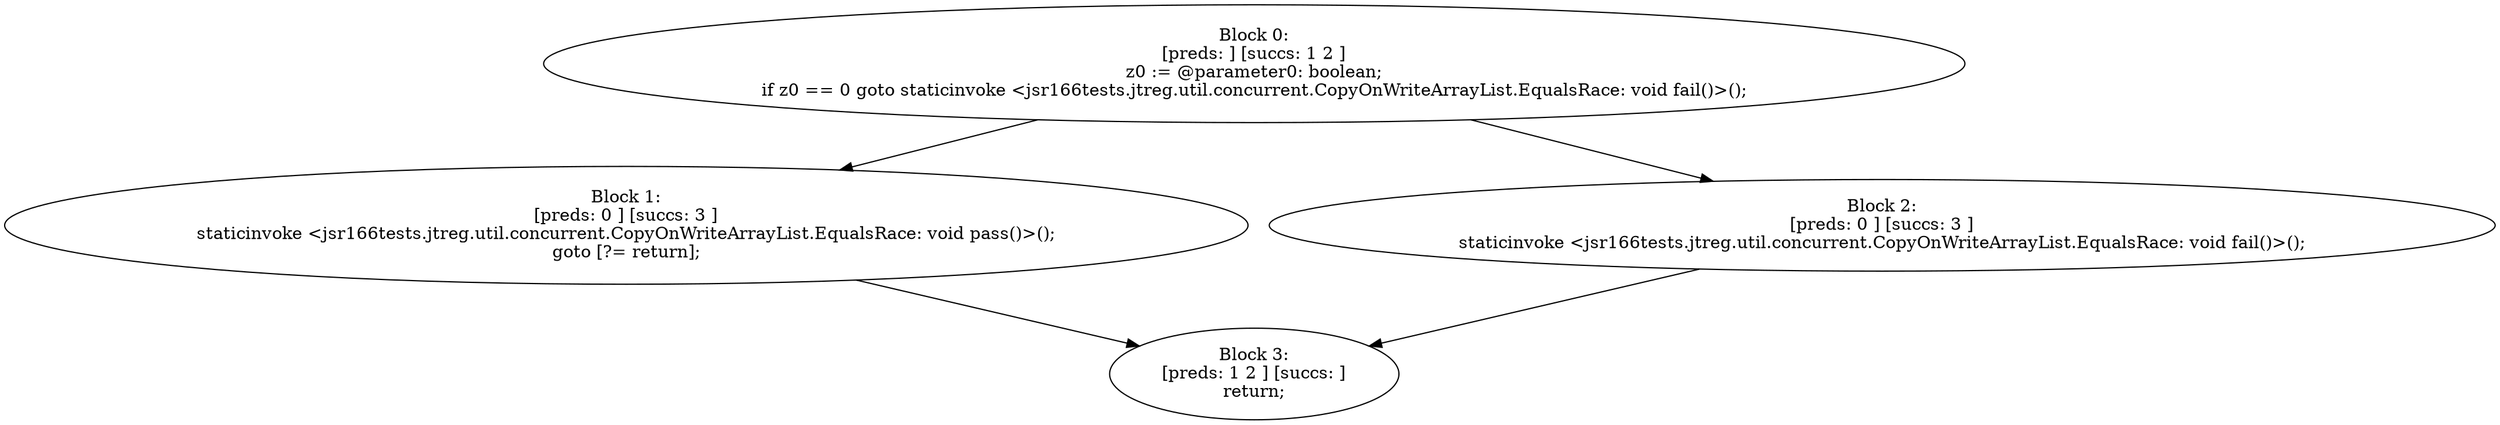 digraph "unitGraph" {
    "Block 0:
[preds: ] [succs: 1 2 ]
z0 := @parameter0: boolean;
if z0 == 0 goto staticinvoke <jsr166tests.jtreg.util.concurrent.CopyOnWriteArrayList.EqualsRace: void fail()>();
"
    "Block 1:
[preds: 0 ] [succs: 3 ]
staticinvoke <jsr166tests.jtreg.util.concurrent.CopyOnWriteArrayList.EqualsRace: void pass()>();
goto [?= return];
"
    "Block 2:
[preds: 0 ] [succs: 3 ]
staticinvoke <jsr166tests.jtreg.util.concurrent.CopyOnWriteArrayList.EqualsRace: void fail()>();
"
    "Block 3:
[preds: 1 2 ] [succs: ]
return;
"
    "Block 0:
[preds: ] [succs: 1 2 ]
z0 := @parameter0: boolean;
if z0 == 0 goto staticinvoke <jsr166tests.jtreg.util.concurrent.CopyOnWriteArrayList.EqualsRace: void fail()>();
"->"Block 1:
[preds: 0 ] [succs: 3 ]
staticinvoke <jsr166tests.jtreg.util.concurrent.CopyOnWriteArrayList.EqualsRace: void pass()>();
goto [?= return];
";
    "Block 0:
[preds: ] [succs: 1 2 ]
z0 := @parameter0: boolean;
if z0 == 0 goto staticinvoke <jsr166tests.jtreg.util.concurrent.CopyOnWriteArrayList.EqualsRace: void fail()>();
"->"Block 2:
[preds: 0 ] [succs: 3 ]
staticinvoke <jsr166tests.jtreg.util.concurrent.CopyOnWriteArrayList.EqualsRace: void fail()>();
";
    "Block 1:
[preds: 0 ] [succs: 3 ]
staticinvoke <jsr166tests.jtreg.util.concurrent.CopyOnWriteArrayList.EqualsRace: void pass()>();
goto [?= return];
"->"Block 3:
[preds: 1 2 ] [succs: ]
return;
";
    "Block 2:
[preds: 0 ] [succs: 3 ]
staticinvoke <jsr166tests.jtreg.util.concurrent.CopyOnWriteArrayList.EqualsRace: void fail()>();
"->"Block 3:
[preds: 1 2 ] [succs: ]
return;
";
}

